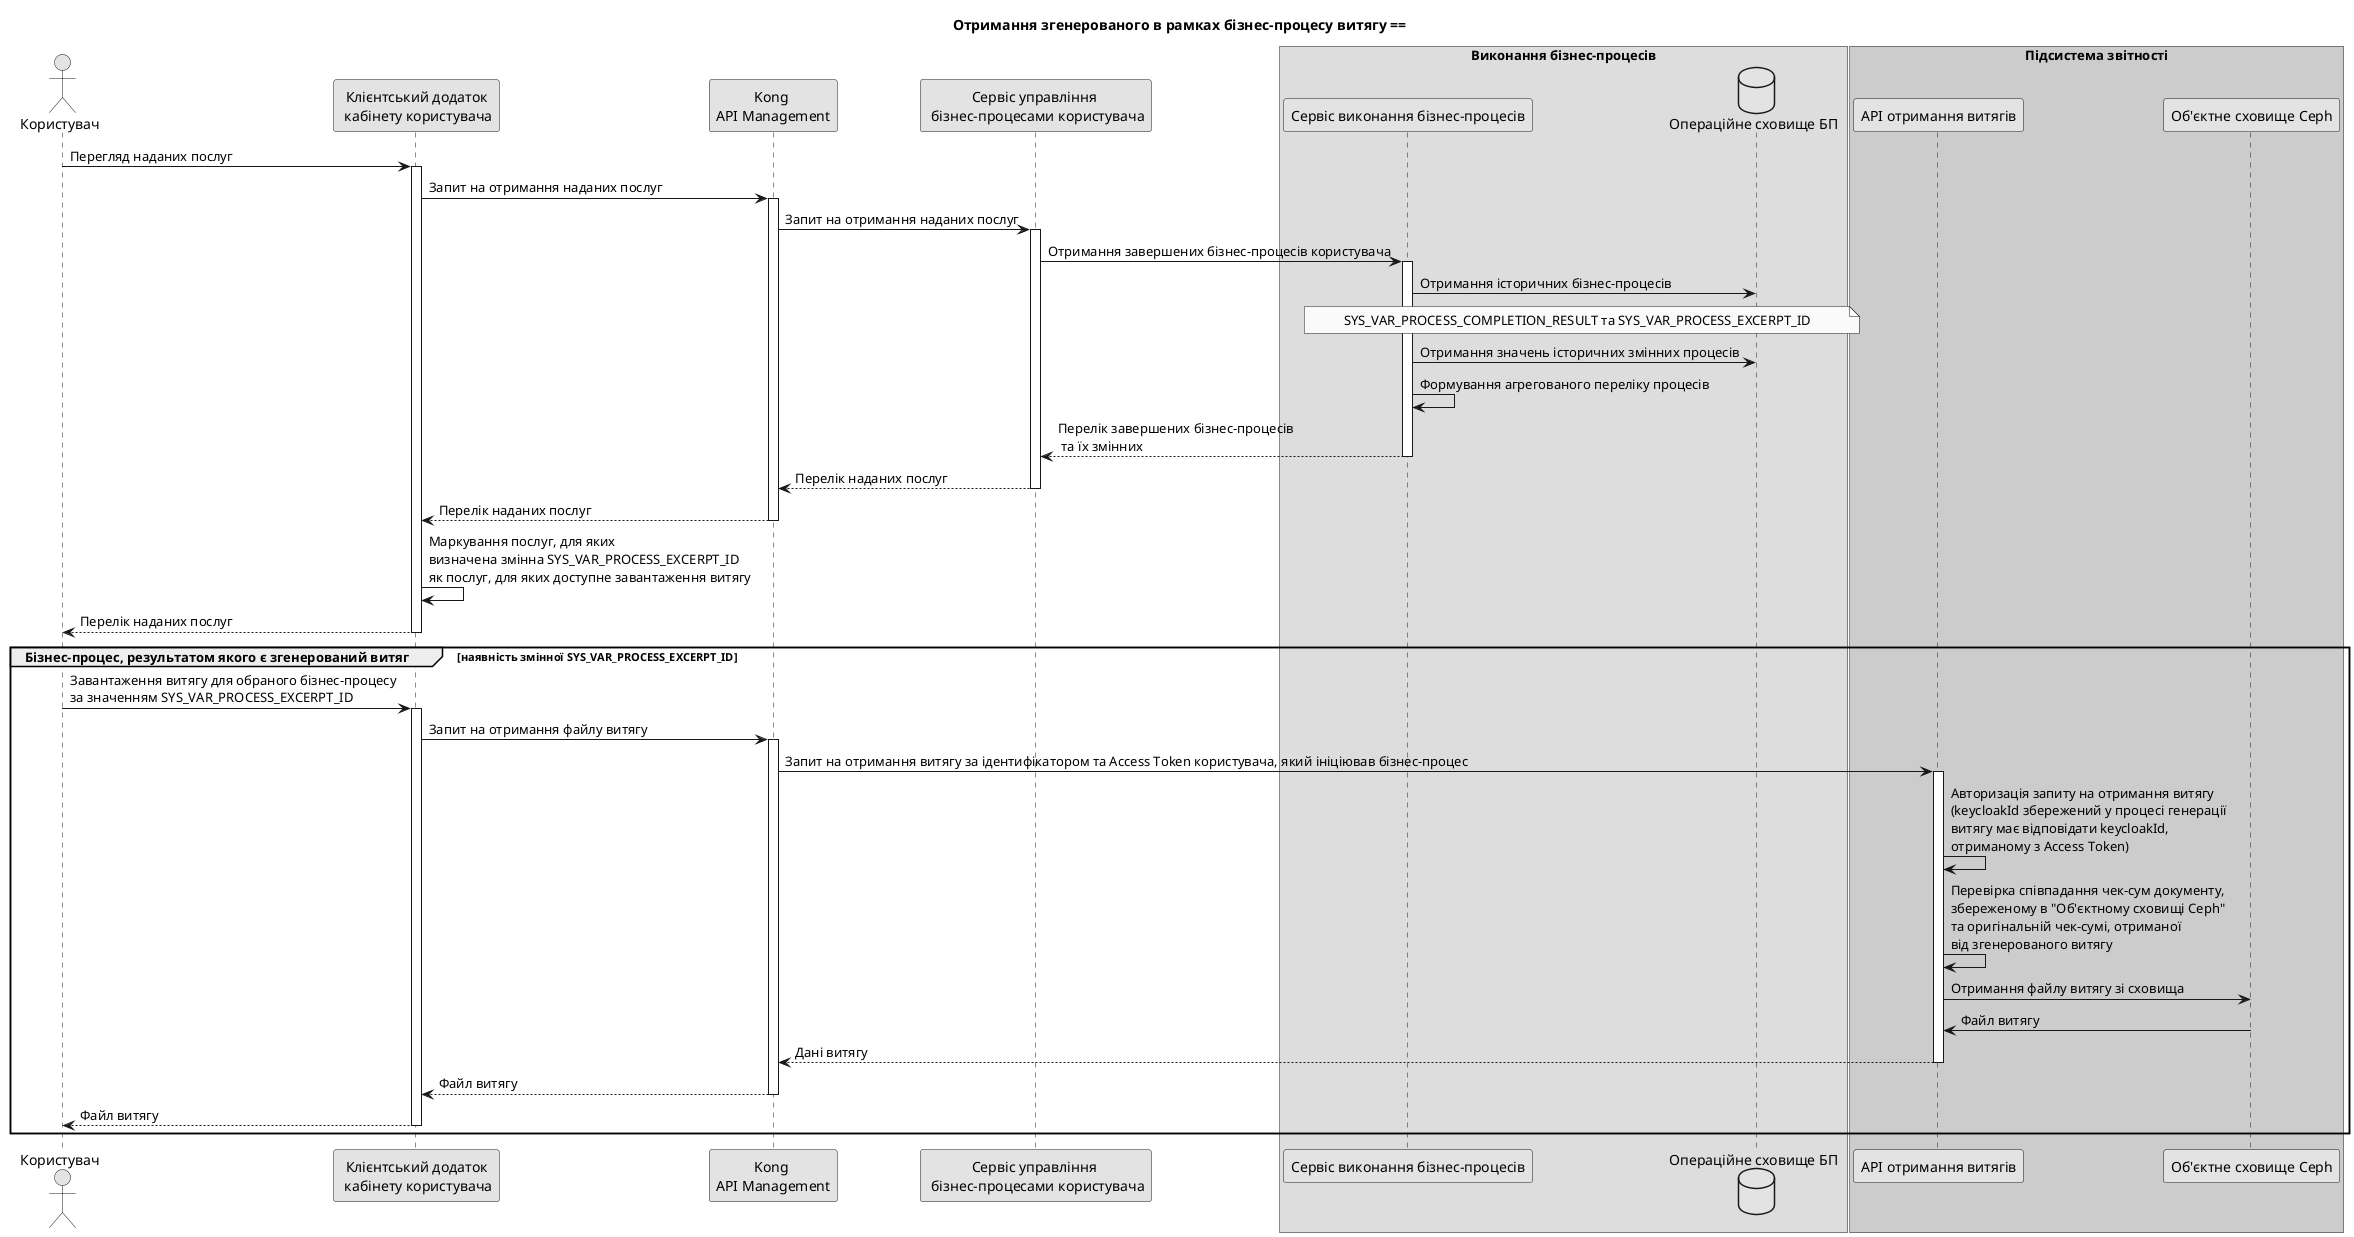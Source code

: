 @startuml
skinparam monochrome true

actor "Користувач" as user
participant "Клієнтський додаток\n кабінету користувача" as cabinet
participant "Kong \nAPI Management" as kong
participant "Сервіс управління \n бізнес-процесами користувача" as user_process_mngmnt

box "Виконання бізнес-процесів"
participant "Сервіс виконання бізнес-процесів" as bpms
database "Операційне сховище БП" as bpms_db
end box

box "Підсистема звітності" #LightBlue
participant "API отримання витягів" as report_storage_api
participant "Об'єктне сховище Ceph" as ceph
end box

skinparam responseMessageBelowArrow false
title Отримання згенерованого в рамках бізнес-процесу витягу ==

user -> cabinet: Перегляд наданих послуг
activate cabinet
  cabinet -> kong: Запит на отримання наданих послуг
  activate kong
    kong -> user_process_mngmnt: Запит на отримання наданих послуг
    activate user_process_mngmnt
      user_process_mngmnt -> bpms: Отримання завершених бізнес-процесів користувача
      activate bpms
        bpms -> bpms_db: Отримання історичних бізнес-процесів
        note over bpms, bpms_db: SYS_VAR_PROCESS_COMPLETION_RESULT та SYS_VAR_PROCESS_EXCERPT_ID
        bpms -> bpms_db: Отримання значень історичних змінних процесів
        bpms -> bpms: Формування агрегованого переліку процесів
      return Перелік завершених бізнес-процесів \n та їх змінних
    return Перелік наданих послуг
  return Перелік наданих послуг
  cabinet -> cabinet: Маркування послуг, для яких \nвизначена змінна SYS_VAR_PROCESS_EXCERPT_ID \nяк послуг, для яких доступне завантаження витягу
return Перелік наданих послуг

group Бізнес-процес, результатом якого є згенерований витяг [наявність змінної SYS_VAR_PROCESS_EXCERPT_ID]
user -> cabinet: Завантаження витягу для обраного бізнес-процесу \nза значенням SYS_VAR_PROCESS_EXCERPT_ID
activate cabinet
  cabinet -> kong: Запит на отримання файлу витягу
  activate kong
    kong -> report_storage_api: Запит на отримання витягу за ідентифікатором та Access Token користувача, який ініціював бізнес-процес
    activate report_storage_api
      report_storage_api -> report_storage_api: Авторизація запиту на отримання витягу \n(keycloakId збережений у процесі генерації \nвитягу має відповідати keycloakId, \nотриманому з Access Token)
      report_storage_api -> report_storage_api: Перевірка співпадання чек-сум документу, \nзбереженому в "Об'єктному сховищі Ceph" \nта оригінальній чек-сумі, отриманої \nвід згенерованого витягу
      report_storage_api -> ceph: Отримання файлу витягу зі сховища
      ceph -> report_storage_api: Файл витягу
    return Дані витягу
  return Файл витягу
return Файл витягу
end

@enduml